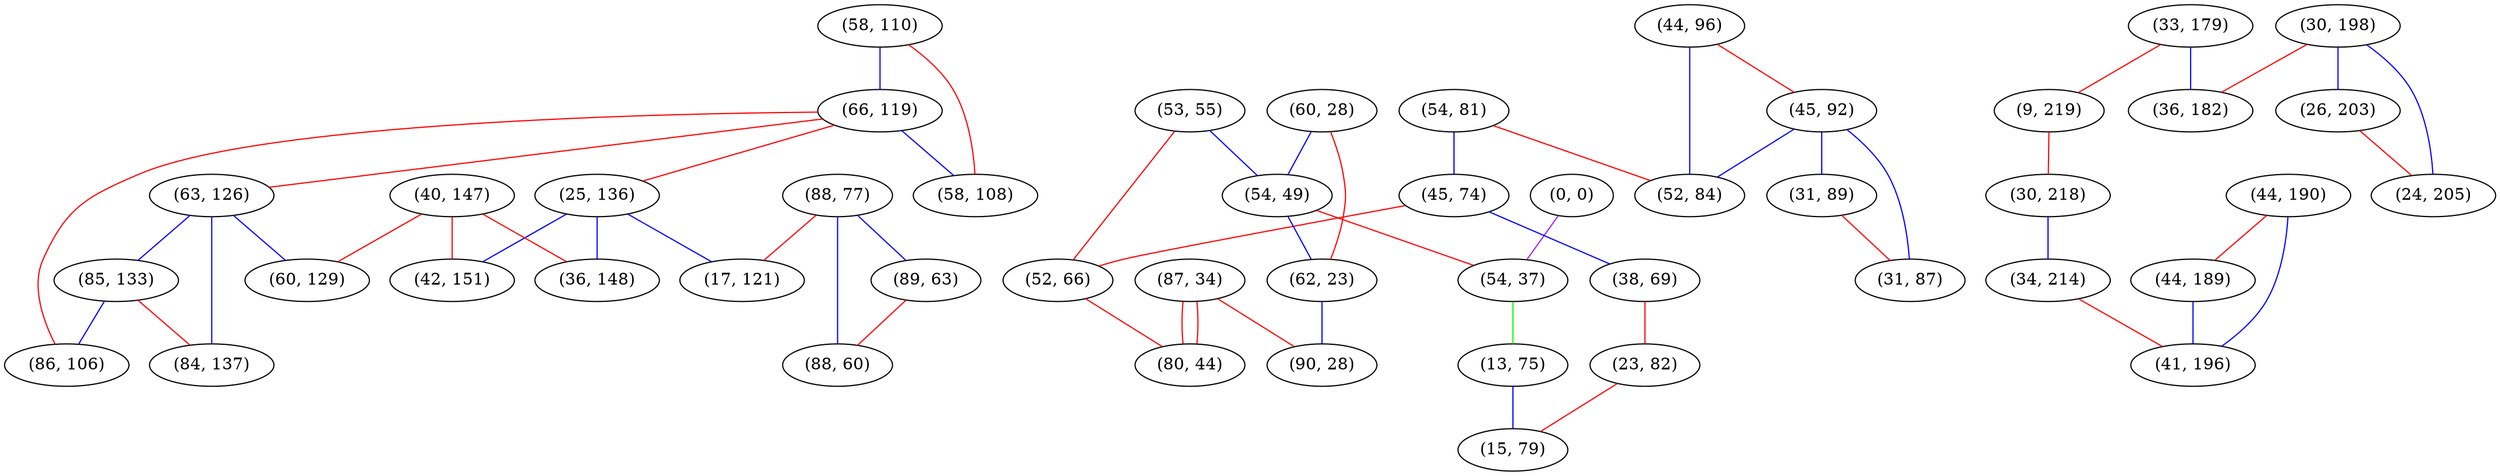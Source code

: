 graph "" {
"(58, 110)";
"(53, 55)";
"(60, 28)";
"(87, 34)";
"(66, 119)";
"(33, 179)";
"(88, 77)";
"(63, 126)";
"(25, 136)";
"(30, 198)";
"(85, 133)";
"(9, 219)";
"(44, 96)";
"(54, 81)";
"(45, 92)";
"(0, 0)";
"(40, 147)";
"(60, 129)";
"(17, 121)";
"(45, 74)";
"(58, 108)";
"(38, 69)";
"(44, 190)";
"(30, 218)";
"(52, 66)";
"(54, 49)";
"(80, 44)";
"(62, 23)";
"(90, 28)";
"(26, 203)";
"(36, 182)";
"(44, 189)";
"(86, 106)";
"(89, 63)";
"(36, 148)";
"(88, 60)";
"(52, 84)";
"(54, 37)";
"(34, 214)";
"(84, 137)";
"(23, 82)";
"(41, 196)";
"(31, 89)";
"(42, 151)";
"(24, 205)";
"(13, 75)";
"(15, 79)";
"(31, 87)";
"(58, 110)" -- "(66, 119)"  [color=blue, key=0, weight=3];
"(58, 110)" -- "(58, 108)"  [color=red, key=0, weight=1];
"(53, 55)" -- "(52, 66)"  [color=red, key=0, weight=1];
"(53, 55)" -- "(54, 49)"  [color=blue, key=0, weight=3];
"(60, 28)" -- "(54, 49)"  [color=blue, key=0, weight=3];
"(60, 28)" -- "(62, 23)"  [color=red, key=0, weight=1];
"(87, 34)" -- "(90, 28)"  [color=red, key=0, weight=1];
"(87, 34)" -- "(80, 44)"  [color=red, key=0, weight=1];
"(87, 34)" -- "(80, 44)"  [color=red, key=1, weight=1];
"(66, 119)" -- "(25, 136)"  [color=red, key=0, weight=1];
"(66, 119)" -- "(86, 106)"  [color=red, key=0, weight=1];
"(66, 119)" -- "(63, 126)"  [color=red, key=0, weight=1];
"(66, 119)" -- "(58, 108)"  [color=blue, key=0, weight=3];
"(33, 179)" -- "(9, 219)"  [color=red, key=0, weight=1];
"(33, 179)" -- "(36, 182)"  [color=blue, key=0, weight=3];
"(88, 77)" -- "(88, 60)"  [color=blue, key=0, weight=3];
"(88, 77)" -- "(17, 121)"  [color=red, key=0, weight=1];
"(88, 77)" -- "(89, 63)"  [color=blue, key=0, weight=3];
"(63, 126)" -- "(84, 137)"  [color=blue, key=0, weight=3];
"(63, 126)" -- "(60, 129)"  [color=blue, key=0, weight=3];
"(63, 126)" -- "(85, 133)"  [color=blue, key=0, weight=3];
"(25, 136)" -- "(42, 151)"  [color=blue, key=0, weight=3];
"(25, 136)" -- "(36, 148)"  [color=blue, key=0, weight=3];
"(25, 136)" -- "(17, 121)"  [color=blue, key=0, weight=3];
"(30, 198)" -- "(26, 203)"  [color=blue, key=0, weight=3];
"(30, 198)" -- "(24, 205)"  [color=blue, key=0, weight=3];
"(30, 198)" -- "(36, 182)"  [color=red, key=0, weight=1];
"(85, 133)" -- "(86, 106)"  [color=blue, key=0, weight=3];
"(85, 133)" -- "(84, 137)"  [color=red, key=0, weight=1];
"(9, 219)" -- "(30, 218)"  [color=red, key=0, weight=1];
"(44, 96)" -- "(45, 92)"  [color=red, key=0, weight=1];
"(44, 96)" -- "(52, 84)"  [color=blue, key=0, weight=3];
"(54, 81)" -- "(52, 84)"  [color=red, key=0, weight=1];
"(54, 81)" -- "(45, 74)"  [color=blue, key=0, weight=3];
"(45, 92)" -- "(31, 89)"  [color=blue, key=0, weight=3];
"(45, 92)" -- "(52, 84)"  [color=blue, key=0, weight=3];
"(45, 92)" -- "(31, 87)"  [color=blue, key=0, weight=3];
"(0, 0)" -- "(54, 37)"  [color=purple, key=0, weight=4];
"(40, 147)" -- "(42, 151)"  [color=red, key=0, weight=1];
"(40, 147)" -- "(36, 148)"  [color=red, key=0, weight=1];
"(40, 147)" -- "(60, 129)"  [color=red, key=0, weight=1];
"(45, 74)" -- "(52, 66)"  [color=red, key=0, weight=1];
"(45, 74)" -- "(38, 69)"  [color=blue, key=0, weight=3];
"(38, 69)" -- "(23, 82)"  [color=red, key=0, weight=1];
"(44, 190)" -- "(44, 189)"  [color=red, key=0, weight=1];
"(44, 190)" -- "(41, 196)"  [color=blue, key=0, weight=3];
"(30, 218)" -- "(34, 214)"  [color=blue, key=0, weight=3];
"(52, 66)" -- "(80, 44)"  [color=red, key=0, weight=1];
"(54, 49)" -- "(62, 23)"  [color=blue, key=0, weight=3];
"(54, 49)" -- "(54, 37)"  [color=red, key=0, weight=1];
"(62, 23)" -- "(90, 28)"  [color=blue, key=0, weight=3];
"(26, 203)" -- "(24, 205)"  [color=red, key=0, weight=1];
"(44, 189)" -- "(41, 196)"  [color=blue, key=0, weight=3];
"(89, 63)" -- "(88, 60)"  [color=red, key=0, weight=1];
"(54, 37)" -- "(13, 75)"  [color=green, key=0, weight=2];
"(34, 214)" -- "(41, 196)"  [color=red, key=0, weight=1];
"(23, 82)" -- "(15, 79)"  [color=red, key=0, weight=1];
"(31, 89)" -- "(31, 87)"  [color=red, key=0, weight=1];
"(13, 75)" -- "(15, 79)"  [color=blue, key=0, weight=3];
}
